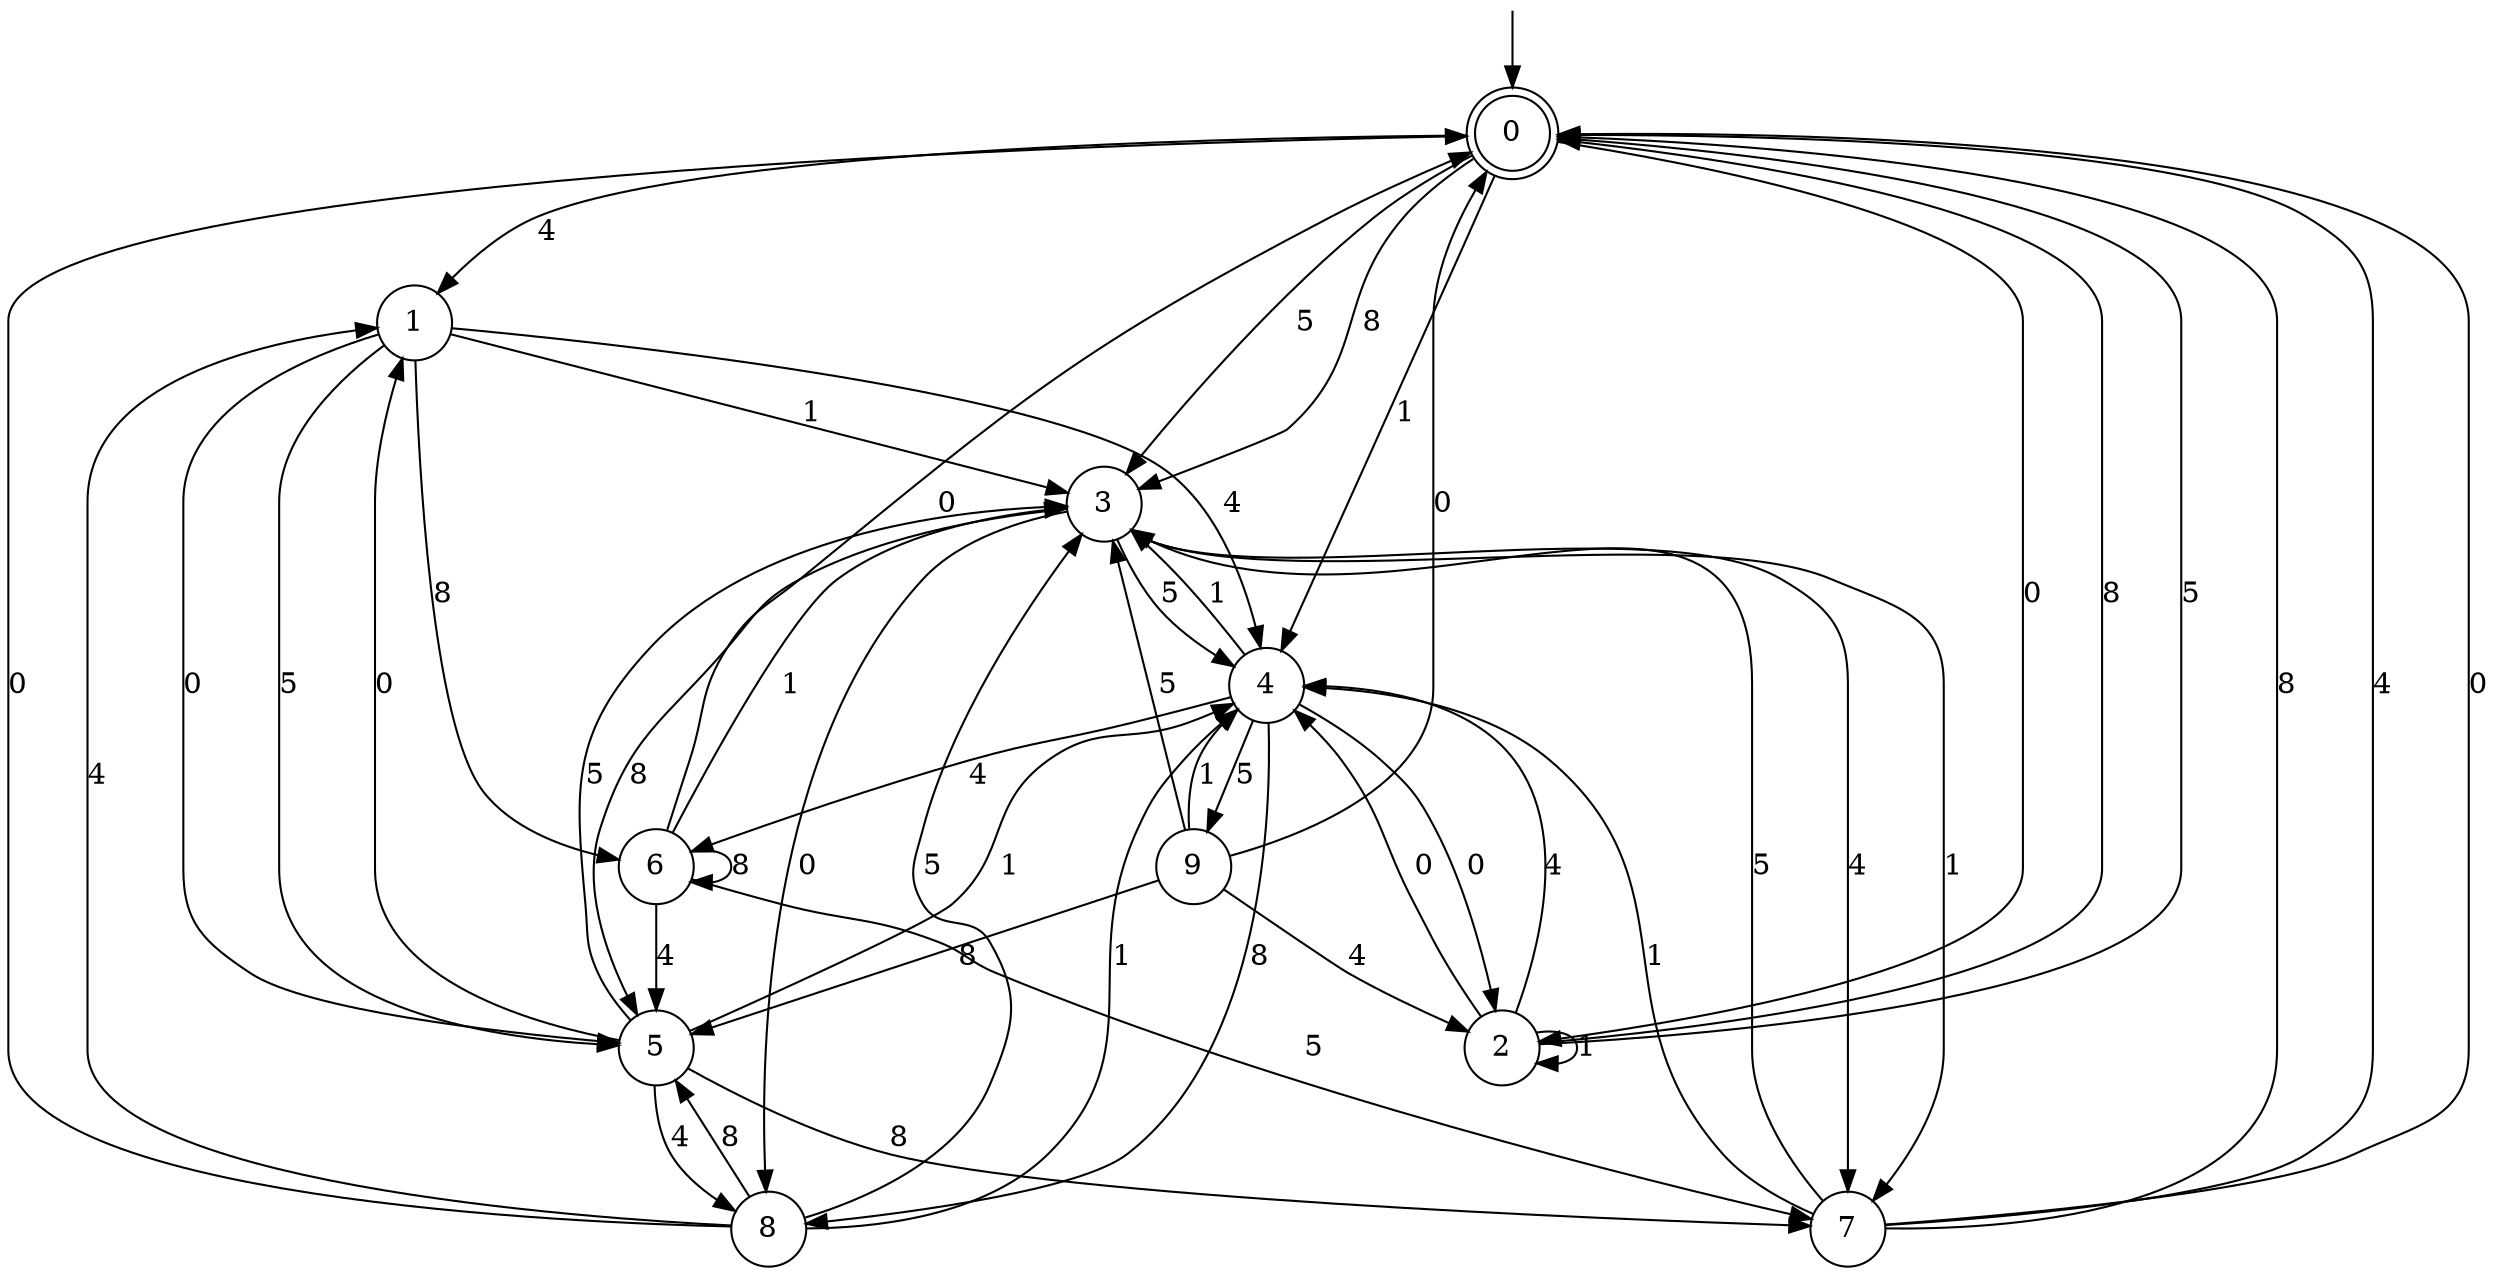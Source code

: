 digraph g {

	s0 [shape="doublecircle" label="0"];
	s1 [shape="circle" label="1"];
	s2 [shape="circle" label="2"];
	s3 [shape="circle" label="3"];
	s4 [shape="circle" label="4"];
	s5 [shape="circle" label="5"];
	s6 [shape="circle" label="6"];
	s7 [shape="circle" label="7"];
	s8 [shape="circle" label="8"];
	s9 [shape="circle" label="9"];
	s0 -> s1 [label="4"];
	s0 -> s2 [label="0"];
	s0 -> s3 [label="8"];
	s0 -> s3 [label="5"];
	s0 -> s4 [label="1"];
	s1 -> s4 [label="4"];
	s1 -> s5 [label="0"];
	s1 -> s6 [label="8"];
	s1 -> s5 [label="5"];
	s1 -> s3 [label="1"];
	s2 -> s4 [label="4"];
	s2 -> s4 [label="0"];
	s2 -> s0 [label="8"];
	s2 -> s0 [label="5"];
	s2 -> s2 [label="1"];
	s3 -> s7 [label="4"];
	s3 -> s8 [label="0"];
	s3 -> s5 [label="8"];
	s3 -> s4 [label="5"];
	s3 -> s7 [label="1"];
	s4 -> s6 [label="4"];
	s4 -> s2 [label="0"];
	s4 -> s8 [label="8"];
	s4 -> s9 [label="5"];
	s4 -> s3 [label="1"];
	s5 -> s8 [label="4"];
	s5 -> s1 [label="0"];
	s5 -> s7 [label="8"];
	s5 -> s3 [label="5"];
	s5 -> s4 [label="1"];
	s6 -> s5 [label="4"];
	s6 -> s0 [label="0"];
	s6 -> s6 [label="8"];
	s6 -> s7 [label="5"];
	s6 -> s3 [label="1"];
	s7 -> s0 [label="4"];
	s7 -> s0 [label="0"];
	s7 -> s0 [label="8"];
	s7 -> s3 [label="5"];
	s7 -> s4 [label="1"];
	s8 -> s1 [label="4"];
	s8 -> s0 [label="0"];
	s8 -> s5 [label="8"];
	s8 -> s3 [label="5"];
	s8 -> s4 [label="1"];
	s9 -> s2 [label="4"];
	s9 -> s0 [label="0"];
	s9 -> s5 [label="8"];
	s9 -> s3 [label="5"];
	s9 -> s4 [label="1"];

__start0 [label="" shape="none" width="0" height="0"];
__start0 -> s0;

}
